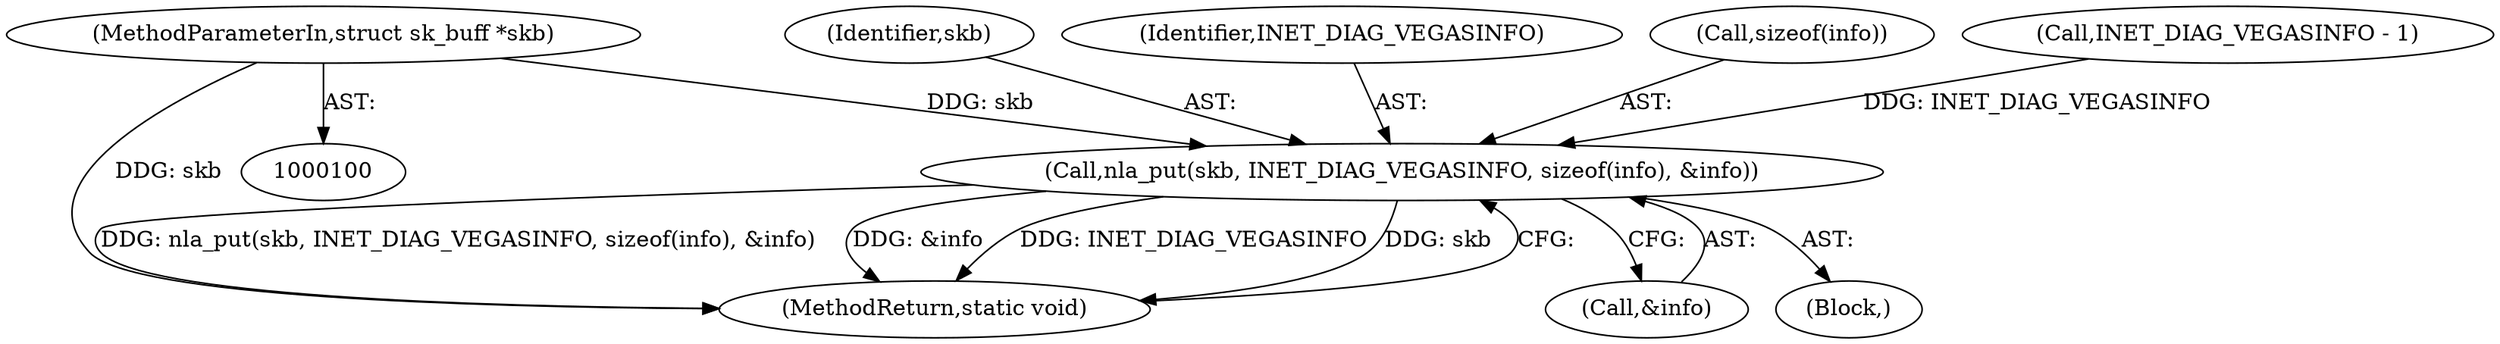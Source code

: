 digraph "0_linux_8f363b77ee4fbf7c3bbcf5ec2c5ca482d396d664@pointer" {
"1000103" [label="(MethodParameterIn,struct sk_buff *skb)"];
"1000136" [label="(Call,nla_put(skb, INET_DIAG_VEGASINFO, sizeof(info), &info))"];
"1000118" [label="(Block,)"];
"1000137" [label="(Identifier,skb)"];
"1000143" [label="(MethodReturn,static void)"];
"1000138" [label="(Identifier,INET_DIAG_VEGASINFO)"];
"1000139" [label="(Call,sizeof(info))"];
"1000115" [label="(Call,INET_DIAG_VEGASINFO - 1)"];
"1000136" [label="(Call,nla_put(skb, INET_DIAG_VEGASINFO, sizeof(info), &info))"];
"1000141" [label="(Call,&info)"];
"1000103" [label="(MethodParameterIn,struct sk_buff *skb)"];
"1000103" -> "1000100"  [label="AST: "];
"1000103" -> "1000143"  [label="DDG: skb"];
"1000103" -> "1000136"  [label="DDG: skb"];
"1000136" -> "1000118"  [label="AST: "];
"1000136" -> "1000141"  [label="CFG: "];
"1000137" -> "1000136"  [label="AST: "];
"1000138" -> "1000136"  [label="AST: "];
"1000139" -> "1000136"  [label="AST: "];
"1000141" -> "1000136"  [label="AST: "];
"1000143" -> "1000136"  [label="CFG: "];
"1000136" -> "1000143"  [label="DDG: nla_put(skb, INET_DIAG_VEGASINFO, sizeof(info), &info)"];
"1000136" -> "1000143"  [label="DDG: &info"];
"1000136" -> "1000143"  [label="DDG: INET_DIAG_VEGASINFO"];
"1000136" -> "1000143"  [label="DDG: skb"];
"1000115" -> "1000136"  [label="DDG: INET_DIAG_VEGASINFO"];
}
